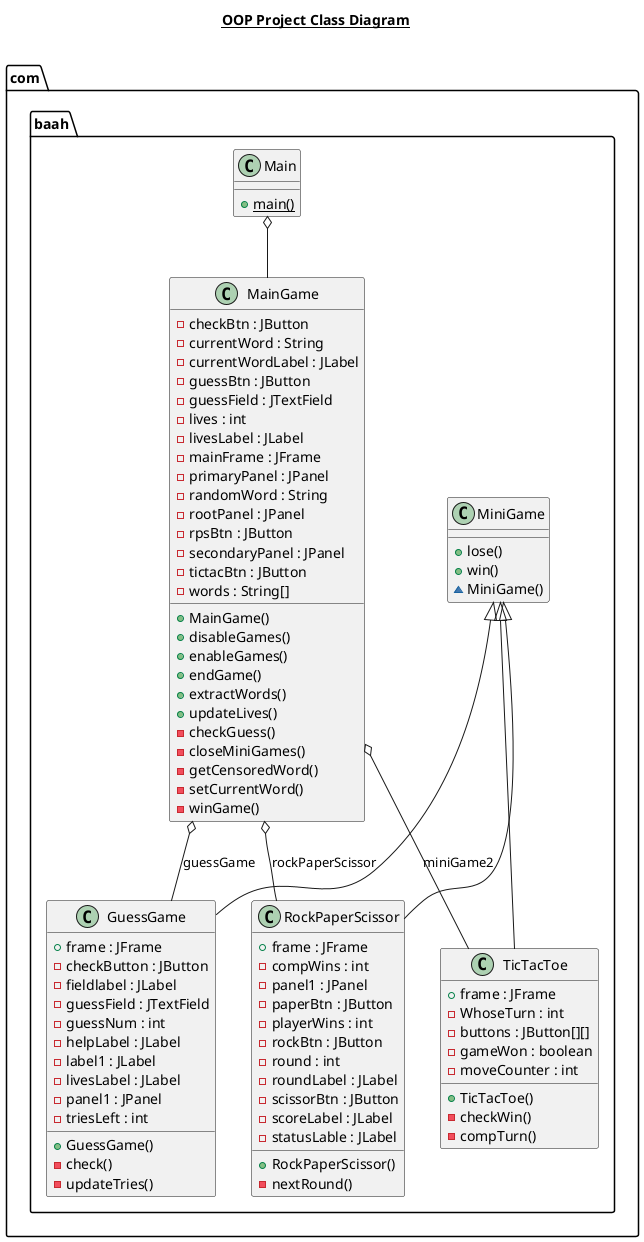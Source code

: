 @startuml

title __OOP Project Class Diagram__\n
  namespace com.baah {
    class com.baah.GuessGame {
        + frame : JFrame
        - checkButton : JButton
        - fieldlabel : JLabel
        - guessField : JTextField
        - guessNum : int
        - helpLabel : JLabel
        - label1 : JLabel
        - livesLabel : JLabel
        - panel1 : JPanel
        - triesLeft : int
        + GuessGame()
        - check()
        - updateTries()
    }
  }
  

  namespace com.baah {
    class com.baah.Main {
        {static} + main()
    }
  }
  

  namespace com.baah {
    class com.baah.MainGame {
        - checkBtn : JButton
        - currentWord : String
        - currentWordLabel : JLabel
        - guessBtn : JButton
        - guessField : JTextField
        - lives : int
        - livesLabel : JLabel
        - mainFrame : JFrame
        - primaryPanel : JPanel
        - randomWord : String
        - rootPanel : JPanel
        - rpsBtn : JButton
        - secondaryPanel : JPanel
        - tictacBtn : JButton
        - words : String[]
        + MainGame()
        + disableGames()
        + enableGames()
        + endGame()
        + extractWords()
        + updateLives()
        - checkGuess()
        - closeMiniGames()
        - getCensoredWord()
        - setCurrentWord()
        - winGame()
    }
  }
  

  namespace com.baah {
    class com.baah.MiniGame {
        + lose()
        + win()
        ~ MiniGame()
    }
  }
  

  namespace com.baah {
    class com.baah.RockPaperScissor {
        + frame : JFrame
        - compWins : int
        - panel1 : JPanel
        - paperBtn : JButton
        - playerWins : int
        - rockBtn : JButton
        - round : int
        - roundLabel : JLabel
        - scissorBtn : JButton
        - scoreLabel : JLabel
        - statusLable : JLabel
        + RockPaperScissor()
        - nextRound()
    }
  }
  


  namespace com.baah {
    class com.baah.TicTacToe {
        + frame : JFrame
        - WhoseTurn : int
        - buttons : JButton[][]
        - gameWon : boolean
        - moveCounter : int
        + TicTacToe()
        - checkWin()
        - compTurn()
    }
  }
  


  com.baah.Main o-- com.baah.MainGame
  com.baah.MainGame o-- com.baah.GuessGame : guessGame
  com.baah.MainGame o-- com.baah.TicTacToe : miniGame2
  com.baah.MainGame o-- com.baah.RockPaperScissor : rockPaperScissor

  com.baah.RockPaperScissor -up-|> com.baah.MiniGame
  com.baah.GuessGame -up-|> com.baah.MiniGame
  com.baah.TicTacToe -up-|> com.baah.MiniGame

@enduml
